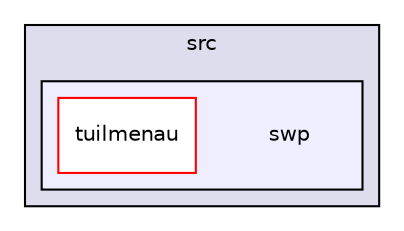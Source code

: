 digraph "src/swp" {
  compound=true
  node [ fontsize="10", fontname="Helvetica"];
  edge [ labelfontsize="10", labelfontname="Helvetica"];
  subgraph clusterdir_48ebd1ea7139ccf2f58b71b477436a98 {
    graph [ bgcolor="#ddddee", pencolor="black", label="src" fontname="Helvetica", fontsize="10", URL="dir_48ebd1ea7139ccf2f58b71b477436a98.html"]
  subgraph clusterdir_014ecd3e13785cc2bdc25da2fcd83a8b {
    graph [ bgcolor="#eeeeff", pencolor="black", label="" URL="dir_014ecd3e13785cc2bdc25da2fcd83a8b.html"];
    dir_014ecd3e13785cc2bdc25da2fcd83a8b [shape=plaintext label="swp"];
    dir_15a7b6649a3bcba43bb034b06d1ae2ed [shape=box label="tuilmenau" color="red" fillcolor="white" style="filled" URL="dir_15a7b6649a3bcba43bb034b06d1ae2ed.html"];
  }
  }
}
